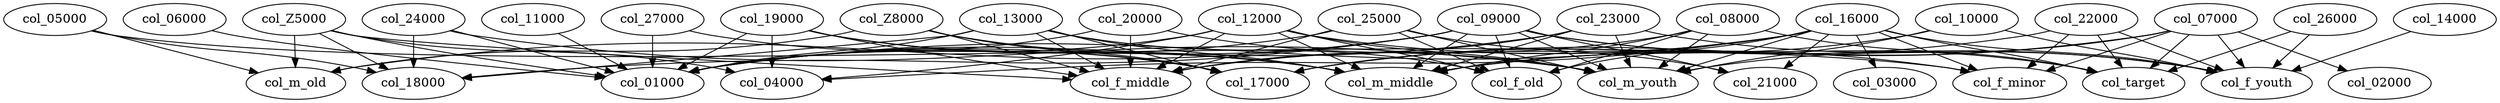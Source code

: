 strict digraph {
col_01000;
col_02000;
col_03000;
col_04000;
col_05000;
col_06000;
col_07000;
col_08000;
col_09000;
col_10000;
col_11000;
col_12000;
col_13000;
col_14000;
col_16000;
col_17000;
col_18000;
col_19000;
col_20000;
col_21000;
col_22000;
col_23000;
col_24000;
col_25000;
col_26000;
col_27000;
col_Z5000;
col_Z8000;
col_m_youth;
col_m_middle;
col_m_old;
col_f_minor;
col_f_youth;
col_f_middle;
col_f_old;
col_target;
col_05000 -> col_18000 [origin=learned, weight=11.854754970666809];
col_05000 -> col_m_old [origin=learned, weight="-6.152107161408605"];
col_05000 -> col_f_minor [origin=learned, weight=6.236362541941048];
col_06000 -> col_01000 [origin=learned, weight=21.057615188948848];
col_07000 -> col_02000 [origin=learned, weight="-8.88253140438183"];
col_07000 -> col_17000 [origin=learned, weight=9.221114140357404];
col_07000 -> col_m_youth [origin=learned, weight=18.07389332548497];
col_07000 -> col_m_middle [origin=learned, weight=16.08092874030728];
col_07000 -> col_f_minor [origin=learned, weight="-11.849468544291739"];
col_07000 -> col_f_youth [origin=learned, weight="-14.657491704706056"];
col_07000 -> col_target [origin=learned, weight="-10.785872664827417"];
col_08000 -> col_m_youth [origin=learned, weight="-17.015744700932586"];
col_08000 -> col_m_middle [origin=learned, weight=16.386031789837674];
col_08000 -> col_f_middle [origin=learned, weight="-7.029194554130505"];
col_08000 -> col_f_old [origin=learned, weight=6.056643524154853];
col_08000 -> col_target [origin=learned, weight=14.76002734665884];
col_09000 -> col_01000 [origin=learned, weight=20.52868053496727];
col_09000 -> col_18000 [origin=learned, weight="-14.667637129163275"];
col_09000 -> col_21000 [origin=learned, weight="-7.377692089954148"];
col_09000 -> col_m_youth [origin=learned, weight="-9.36042190502864"];
col_09000 -> col_m_middle [origin=learned, weight="-7.764847524818526"];
col_09000 -> col_m_old [origin=learned, weight=9.522099089444586];
col_09000 -> col_f_youth [origin=learned, weight=9.565516229041407];
col_09000 -> col_f_old [origin=learned, weight=8.226442434188474];
col_09000 -> col_target [origin=learned, weight="-15.377657231117032"];
col_10000 -> col_m_youth [origin=learned, weight=7.23021874289974];
col_10000 -> col_m_middle [origin=learned, weight="-6.485097122672325"];
col_10000 -> col_f_youth [origin=learned, weight=7.6273680121907725];
col_11000 -> col_01000 [origin=learned, weight=13.146702113913761];
col_12000 -> col_01000 [origin=learned, weight=29.045669221641877];
col_12000 -> col_04000 [origin=learned, weight=6.886993637673716];
col_12000 -> col_m_youth [origin=learned, weight="-16.304026103074584"];
col_12000 -> col_m_middle [origin=learned, weight=13.012013741429248];
col_12000 -> col_f_minor [origin=learned, weight="-11.2958168185135"];
col_12000 -> col_f_middle [origin=learned, weight=7.0390440166940875];
col_12000 -> col_f_old [origin=learned, weight="-7.592675016735329"];
col_13000 -> col_01000 [origin=learned, weight="-30.05684011382477"];
col_13000 -> col_17000 [origin=learned, weight=6.8582525927439075];
col_13000 -> col_18000 [origin=learned, weight=6.083224728134438];
col_13000 -> col_m_middle [origin=learned, weight="-15.679032550331033"];
col_13000 -> col_f_middle [origin=learned, weight=9.483532696786575];
col_13000 -> col_f_old [origin=learned, weight="-6.897754864677136"];
col_14000 -> col_f_youth [origin=learned, weight=9.701732270703483];
col_16000 -> col_01000 [origin=learned, weight=39.92745750397675];
col_16000 -> col_03000 [origin=learned, weight=6.698034928503104];
col_16000 -> col_04000 [origin=learned, weight="-8.345015832076351"];
col_16000 -> col_17000 [origin=learned, weight="-8.556349094118135"];
col_16000 -> col_21000 [origin=learned, weight="-12.237299614741495"];
col_16000 -> col_m_youth [origin=learned, weight=8.053805976533406];
col_16000 -> col_f_minor [origin=learned, weight="-7.583490279269239"];
col_16000 -> col_f_youth [origin=learned, weight="-26.126590088978393"];
col_16000 -> col_f_middle [origin=learned, weight=19.537574064989478];
col_16000 -> col_f_old [origin=learned, weight="-16.7469127038805"];
col_16000 -> col_target [origin=learned, weight="-10.147405644164738"];
col_19000 -> col_01000 [origin=learned, weight="-7.519049985072357"];
col_19000 -> col_04000 [origin=learned, weight=6.580569036265119];
col_19000 -> col_17000 [origin=learned, weight=8.239108199559384];
col_19000 -> col_m_middle [origin=learned, weight=11.071808039438345];
col_19000 -> col_f_middle [origin=learned, weight="-13.534241213344426"];
col_20000 -> col_01000 [origin=learned, weight="-11.468554579021086"];
col_20000 -> col_m_youth [origin=learned, weight=9.651526804824968];
col_20000 -> col_f_middle [origin=learned, weight=13.624045800210764];
col_22000 -> col_17000 [origin=learned, weight=12.942459886521524];
col_22000 -> col_f_minor [origin=learned, weight=6.6844229535470046];
col_22000 -> col_f_youth [origin=learned, weight="-6.402471237887074"];
col_22000 -> col_target [origin=learned, weight=11.616212979151886];
col_23000 -> col_01000 [origin=learned, weight="-14.03042605508388"];
col_23000 -> col_m_youth [origin=learned, weight=10.615658315206616];
col_23000 -> col_m_middle [origin=learned, weight="-11.885123480024424"];
col_23000 -> col_f_youth [origin=learned, weight="-10.920999708605146"];
col_23000 -> col_f_middle [origin=learned, weight=7.556629390229892];
col_24000 -> col_01000 [origin=learned, weight=17.450118323449036];
col_24000 -> col_18000 [origin=learned, weight=13.244371090194319];
col_24000 -> col_m_youth [origin=learned, weight="-6.836123703007899"];
col_25000 -> col_01000 [origin=learned, weight="-32.2295575472456"];
col_25000 -> col_21000 [origin=learned, weight=7.04643263221596];
col_25000 -> col_m_youth [origin=learned, weight="-7.804416438528224"];
col_25000 -> col_f_middle [origin=learned, weight="-8.392855386220585"];
col_25000 -> col_f_old [origin=learned, weight=6.9697014326951345];
col_26000 -> col_f_youth [origin=learned, weight="-6.129727831095345"];
col_26000 -> col_target [origin=learned, weight=9.484236185752678];
col_27000 -> col_01000 [origin=learned, weight=7.814624998709869];
col_27000 -> col_17000 [origin=learned, weight="-6.162782150234503"];
col_Z5000 -> col_01000 [origin=learned, weight=27.899503339803392];
col_Z5000 -> col_04000 [origin=learned, weight=8.681949564283938];
col_Z5000 -> col_18000 [origin=learned, weight=11.236812861376485];
col_Z5000 -> col_m_old [origin=learned, weight=7.889667022205583];
col_Z5000 -> col_f_middle [origin=learned, weight="-10.511099320545128"];
col_Z8000 -> col_17000 [origin=learned, weight="-6.889633599907344"];
col_Z8000 -> col_m_middle [origin=learned, weight=6.689809084366405];
col_Z8000 -> col_m_old [origin=learned, weight=7.537170265034215];
col_Z8000 -> col_f_middle [origin=learned, weight="-9.132786709009109"];
}
